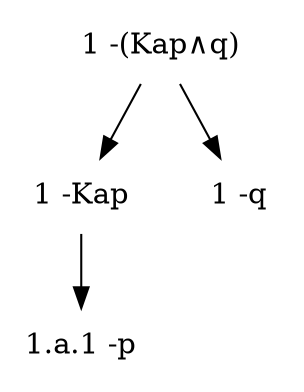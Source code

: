 digraph G {
node[shape = none]
1[label="1 -(Kap∧q)"];
11[label="1 -Kap"];
111[label="1.a.1 -p"];
12[label="1 -q"];
1 -> 11;
1 -> 12;
11 -> 111;
}